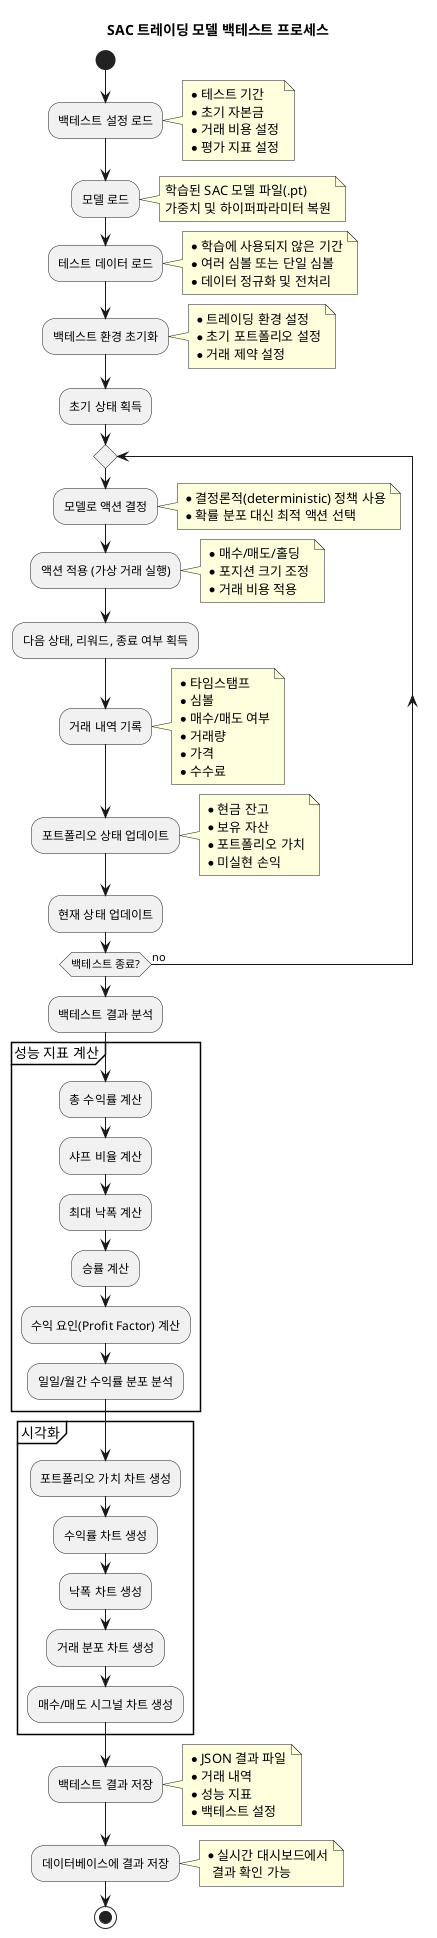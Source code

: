 @startuml
title SAC 트레이딩 모델 백테스트 프로세스

start

:백테스트 설정 로드;
note right
  * 테스트 기간
  * 초기 자본금
  * 거래 비용 설정
  * 평가 지표 설정
end note

:모델 로드;
note right
  학습된 SAC 모델 파일(.pt)
  가중치 및 하이퍼파라미터 복원
end note

:테스트 데이터 로드;
note right
  * 학습에 사용되지 않은 기간
  * 여러 심볼 또는 단일 심볼
  * 데이터 정규화 및 전처리
end note

:백테스트 환경 초기화;
note right
  * 트레이딩 환경 설정
  * 초기 포트폴리오 설정
  * 거래 제약 설정
end note

:초기 상태 획득;

repeat
  :모델로 액션 결정;
  note right
    * 결정론적(deterministic) 정책 사용
    * 확률 분포 대신 최적 액션 선택
  end note
  
  :액션 적용 (가상 거래 실행);
  note right
    * 매수/매도/홀딩
    * 포지션 크기 조정
    * 거래 비용 적용
  end note
  
  :다음 상태, 리워드, 종료 여부 획득;
  
  :거래 내역 기록;
  note right
    * 타임스탬프
    * 심볼
    * 매수/매도 여부
    * 거래량
    * 가격
    * 수수료
  end note
  
  :포트폴리오 상태 업데이트;
  note right
    * 현금 잔고
    * 보유 자산
    * 포트폴리오 가치
    * 미실현 손익
  end note
  
  :현재 상태 업데이트;
  
repeat while (백테스트 종료?) is (no)

:백테스트 결과 분석;

partition "성능 지표 계산" {
  :총 수익률 계산;
  :샤프 비율 계산;
  :최대 낙폭 계산;
  :승률 계산;
  :수익 요인(Profit Factor) 계산;
  :일일/월간 수익률 분포 분석;
}

partition "시각화" {
  :포트폴리오 가치 차트 생성;
  :수익률 차트 생성;
  :낙폭 차트 생성;
  :거래 분포 차트 생성;
  :매수/매도 시그널 차트 생성;
}

:백테스트 결과 저장;
note right
  * JSON 결과 파일
  * 거래 내역
  * 성능 지표
  * 백테스트 설정
end note

:데이터베이스에 결과 저장;
note right
  * 실시간 대시보드에서 
    결과 확인 가능
end note

stop

@enduml 